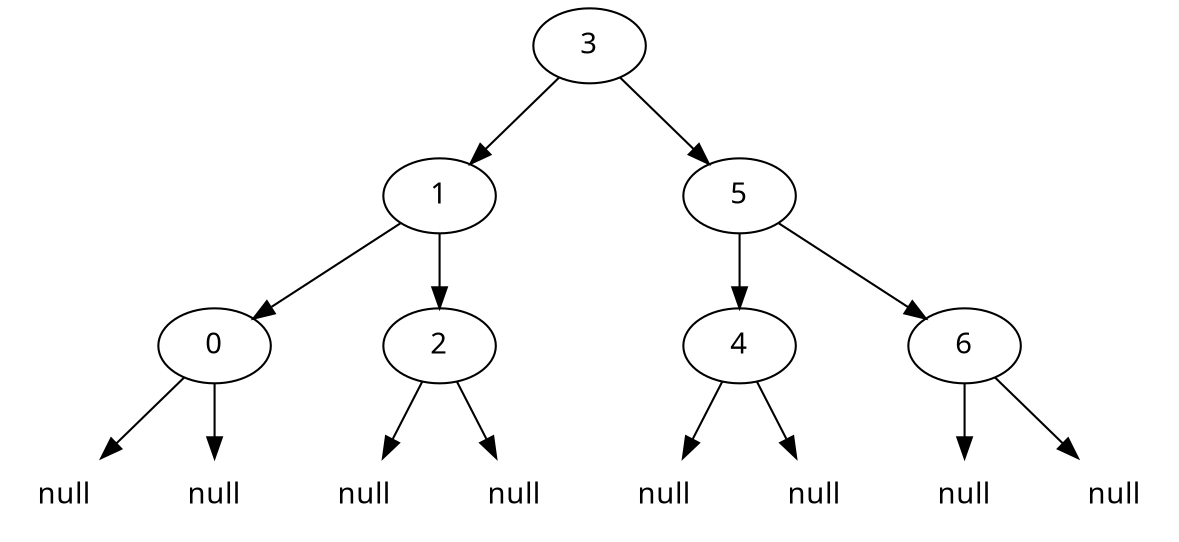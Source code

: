 digraph arbre {
    node [fontname="Courrier"];
    0 [label="0"];
    1 [label="1"];
    2 [label="2"];
    3 [label="3"];
    4 [label="4"];
    5 [label="5"];
    6 [label="6"];

    null01 [label="null" shape="plaintext"];
    null02 [label="null" shape="plaintext"];
    null03 [label="null" shape="plaintext"];
    null04 [label="null" shape="plaintext"];
    null05 [label="null" shape="plaintext"];
    null06 [label="null" shape="plaintext"];
    null07 [label="null" shape="plaintext"];
    null08 [label="null" shape="plaintext"];

    3 -> 5;
    3 -> 1;

    1 -> 2;
    1 -> 0;

    5 -> 6;
    5 -> 4;

    2 -> null01;
    2 -> null02;

    0 -> null03;
    0 -> null04;

    6 -> null05;
    6 -> null06;

    4 -> null07;
    4 -> null08;




}
